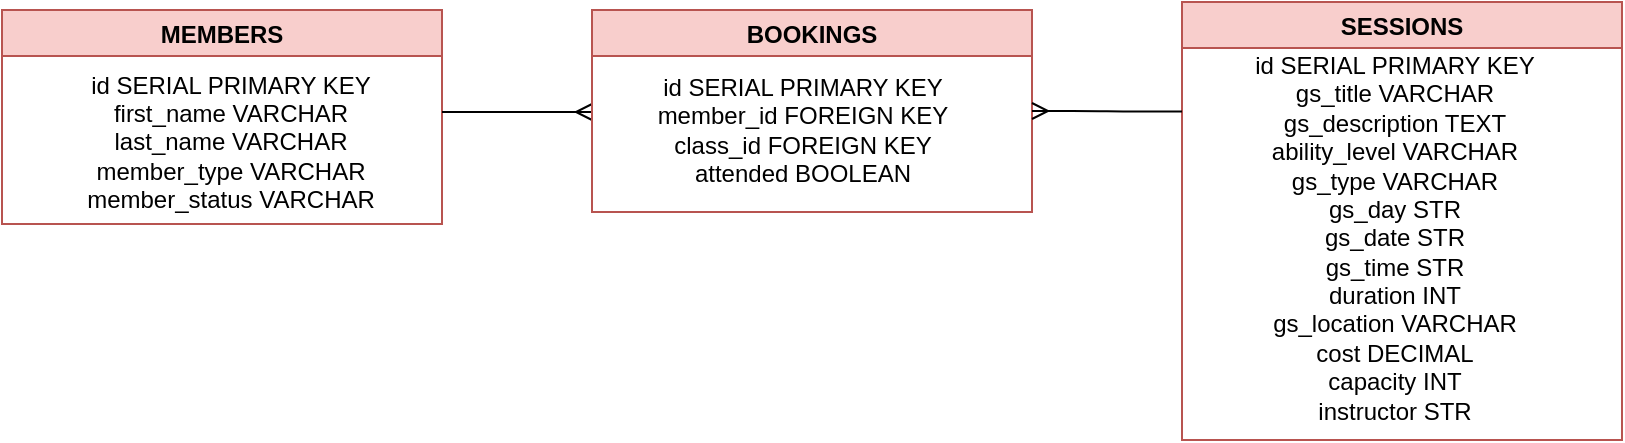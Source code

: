 <mxfile version="14.5.6" type="github">
  <diagram id="cUhFRVL-xcHtPhrZ-8ej" name="Page-1">
    <mxGraphModel dx="1019" dy="678" grid="0" gridSize="10" guides="1" tooltips="1" connect="1" arrows="1" fold="1" page="1" pageScale="1" pageWidth="827" pageHeight="1169" math="0" shadow="0">
      <root>
        <mxCell id="0" />
        <mxCell id="1" parent="0" />
        <mxCell id="Oh8bmM580HgpUxwd3d-Q-1" value="MEMBERS" style="swimlane;fillColor=#f8cecc;strokeColor=#b85450;" parent="1" vertex="1">
          <mxGeometry x="10" y="153" width="220" height="107" as="geometry" />
        </mxCell>
        <mxCell id="Oh8bmM580HgpUxwd3d-Q-4" value="id SERIAL PRIMARY KEY&lt;br&gt;first_name VARCHAR&lt;br&gt;last_name VARCHAR&lt;br&gt;member_type VARCHAR&lt;br&gt;member_status VARCHAR" style="text;html=1;align=center;verticalAlign=middle;resizable=0;points=[];autosize=1;" parent="Oh8bmM580HgpUxwd3d-Q-1" vertex="1">
          <mxGeometry x="34" y="26" width="160" height="80" as="geometry" />
        </mxCell>
        <mxCell id="Oh8bmM580HgpUxwd3d-Q-2" value="" style="edgeStyle=entityRelationEdgeStyle;fontSize=12;html=1;endArrow=ERmany;" parent="1" edge="1">
          <mxGeometry width="100" height="100" relative="1" as="geometry">
            <mxPoint x="230" y="204" as="sourcePoint" />
            <mxPoint x="305" y="204" as="targetPoint" />
          </mxGeometry>
        </mxCell>
        <mxCell id="Oh8bmM580HgpUxwd3d-Q-8" value="BOOKINGS" style="swimlane;fillColor=#f8cecc;strokeColor=#b85450;startSize=23;" parent="1" vertex="1">
          <mxGeometry x="305" y="153" width="220" height="101" as="geometry" />
        </mxCell>
        <mxCell id="Oh8bmM580HgpUxwd3d-Q-9" value="id SERIAL PRIMARY KEY&lt;br&gt;member_id FOREIGN KEY&lt;br&gt;class_id FOREIGN KEY&lt;br&gt;attended BOOLEAN" style="text;html=1;align=center;verticalAlign=middle;resizable=0;points=[];autosize=1;" parent="Oh8bmM580HgpUxwd3d-Q-8" vertex="1">
          <mxGeometry x="25" y="30" width="160" height="60" as="geometry" />
        </mxCell>
        <mxCell id="Oh8bmM580HgpUxwd3d-Q-10" value="SESSIONS" style="swimlane;fillColor=#f8cecc;strokeColor=#b85450;startSize=23;" parent="1" vertex="1">
          <mxGeometry x="600" y="149" width="220" height="219" as="geometry" />
        </mxCell>
        <mxCell id="Oh8bmM580HgpUxwd3d-Q-11" value="id SERIAL PRIMARY KEY&lt;br&gt;gs_title VARCHAR&lt;br&gt;gs_description TEXT&lt;br&gt;ability_level VARCHAR&lt;br&gt;gs_type VARCHAR&lt;br&gt;gs_day STR&lt;br&gt;gs_date STR&lt;br&gt;gs_time STR&lt;br&gt;duration INT&lt;br&gt;gs_location VARCHAR&lt;br&gt;cost DECIMAL&lt;br&gt;capacity INT&lt;br&gt;instructor STR" style="text;html=1;align=center;verticalAlign=middle;resizable=0;points=[];autosize=1;" parent="Oh8bmM580HgpUxwd3d-Q-10" vertex="1">
          <mxGeometry x="31" y="29" width="150" height="177" as="geometry" />
        </mxCell>
        <mxCell id="Oh8bmM580HgpUxwd3d-Q-12" value="" style="edgeStyle=entityRelationEdgeStyle;fontSize=12;html=1;endArrow=ERmany;exitX=0;exitY=0.25;exitDx=0;exitDy=0;entryX=1;entryY=0.5;entryDx=0;entryDy=0;" parent="1" source="Oh8bmM580HgpUxwd3d-Q-10" target="Oh8bmM580HgpUxwd3d-Q-8" edge="1">
          <mxGeometry width="100" height="100" relative="1" as="geometry">
            <mxPoint x="525" y="203" as="sourcePoint" />
            <mxPoint x="580" y="170" as="targetPoint" />
          </mxGeometry>
        </mxCell>
      </root>
    </mxGraphModel>
  </diagram>
</mxfile>
